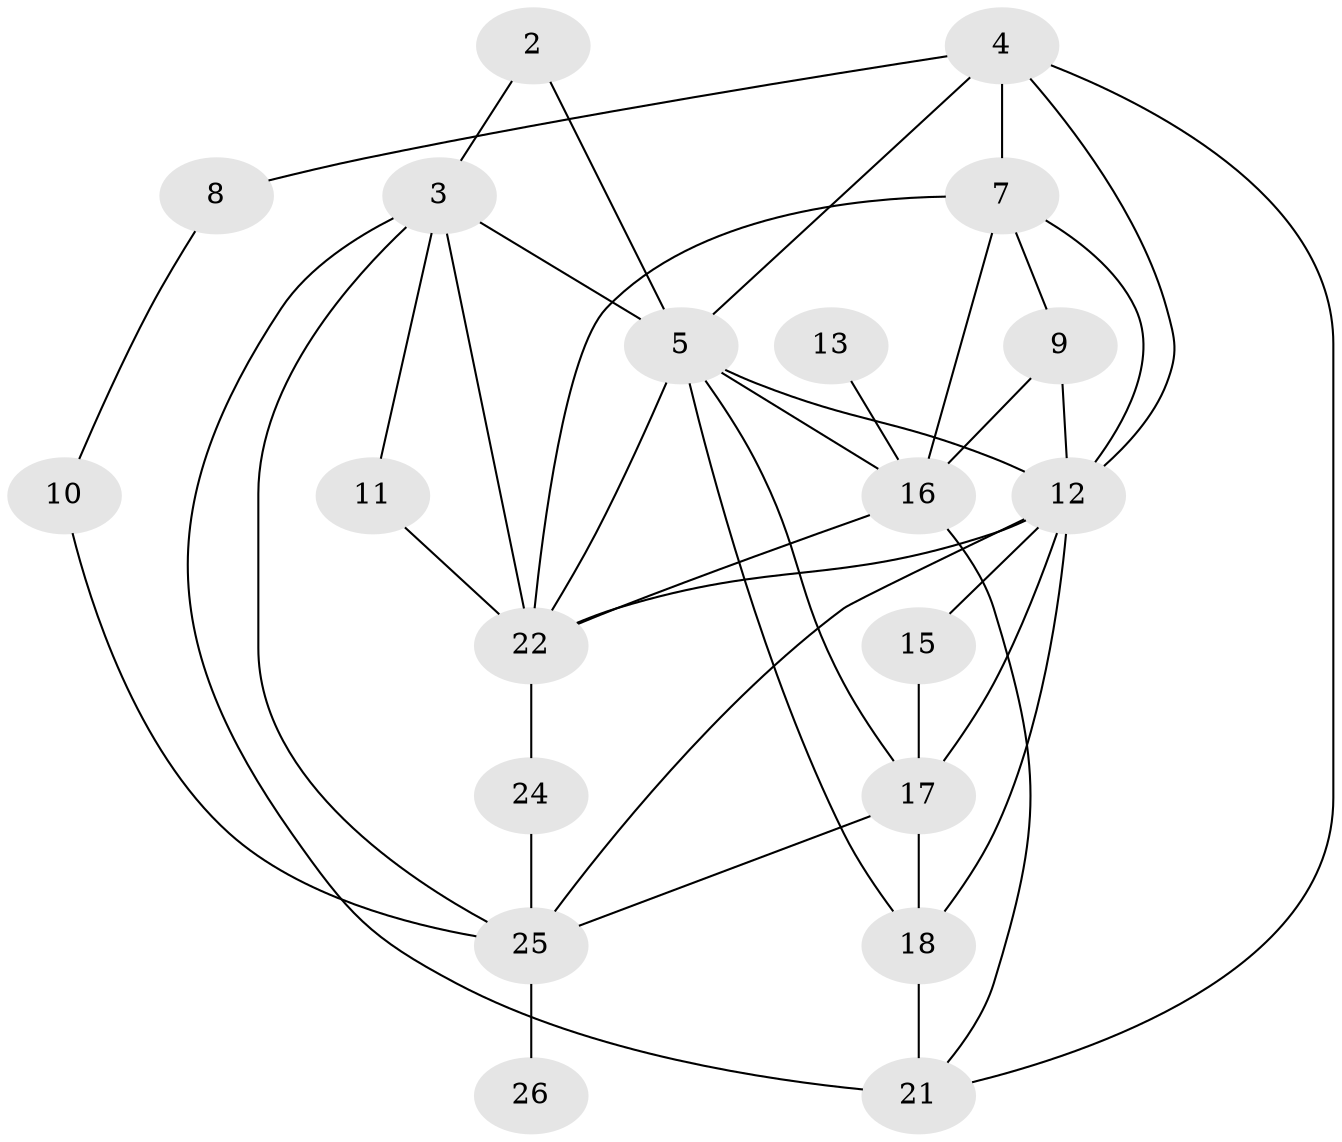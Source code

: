 // original degree distribution, {5: 0.19607843137254902, 4: 0.11764705882352941, 3: 0.21568627450980393, 0: 0.11764705882352941, 2: 0.21568627450980393, 1: 0.09803921568627451, 6: 0.0196078431372549, 8: 0.0196078431372549}
// Generated by graph-tools (version 1.1) at 2025/00/03/09/25 03:00:44]
// undirected, 20 vertices, 41 edges
graph export_dot {
graph [start="1"]
  node [color=gray90,style=filled];
  2;
  3;
  4;
  5;
  7;
  8;
  9;
  10;
  11;
  12;
  13;
  15;
  16;
  17;
  18;
  21;
  22;
  24;
  25;
  26;
  2 -- 3 [weight=1.0];
  2 -- 5 [weight=1.0];
  3 -- 5 [weight=1.0];
  3 -- 11 [weight=1.0];
  3 -- 21 [weight=1.0];
  3 -- 22 [weight=1.0];
  3 -- 25 [weight=1.0];
  4 -- 5 [weight=1.0];
  4 -- 7 [weight=1.0];
  4 -- 8 [weight=1.0];
  4 -- 12 [weight=1.0];
  4 -- 21 [weight=1.0];
  5 -- 12 [weight=1.0];
  5 -- 16 [weight=3.0];
  5 -- 17 [weight=1.0];
  5 -- 18 [weight=2.0];
  5 -- 22 [weight=1.0];
  7 -- 9 [weight=1.0];
  7 -- 12 [weight=1.0];
  7 -- 16 [weight=1.0];
  7 -- 22 [weight=1.0];
  8 -- 10 [weight=1.0];
  9 -- 12 [weight=1.0];
  9 -- 16 [weight=1.0];
  10 -- 25 [weight=1.0];
  11 -- 22 [weight=1.0];
  12 -- 15 [weight=1.0];
  12 -- 17 [weight=1.0];
  12 -- 18 [weight=1.0];
  12 -- 22 [weight=1.0];
  12 -- 25 [weight=1.0];
  13 -- 16 [weight=1.0];
  15 -- 17 [weight=2.0];
  16 -- 21 [weight=1.0];
  16 -- 22 [weight=1.0];
  17 -- 18 [weight=1.0];
  17 -- 25 [weight=1.0];
  18 -- 21 [weight=2.0];
  22 -- 24 [weight=1.0];
  24 -- 25 [weight=1.0];
  25 -- 26 [weight=1.0];
}
